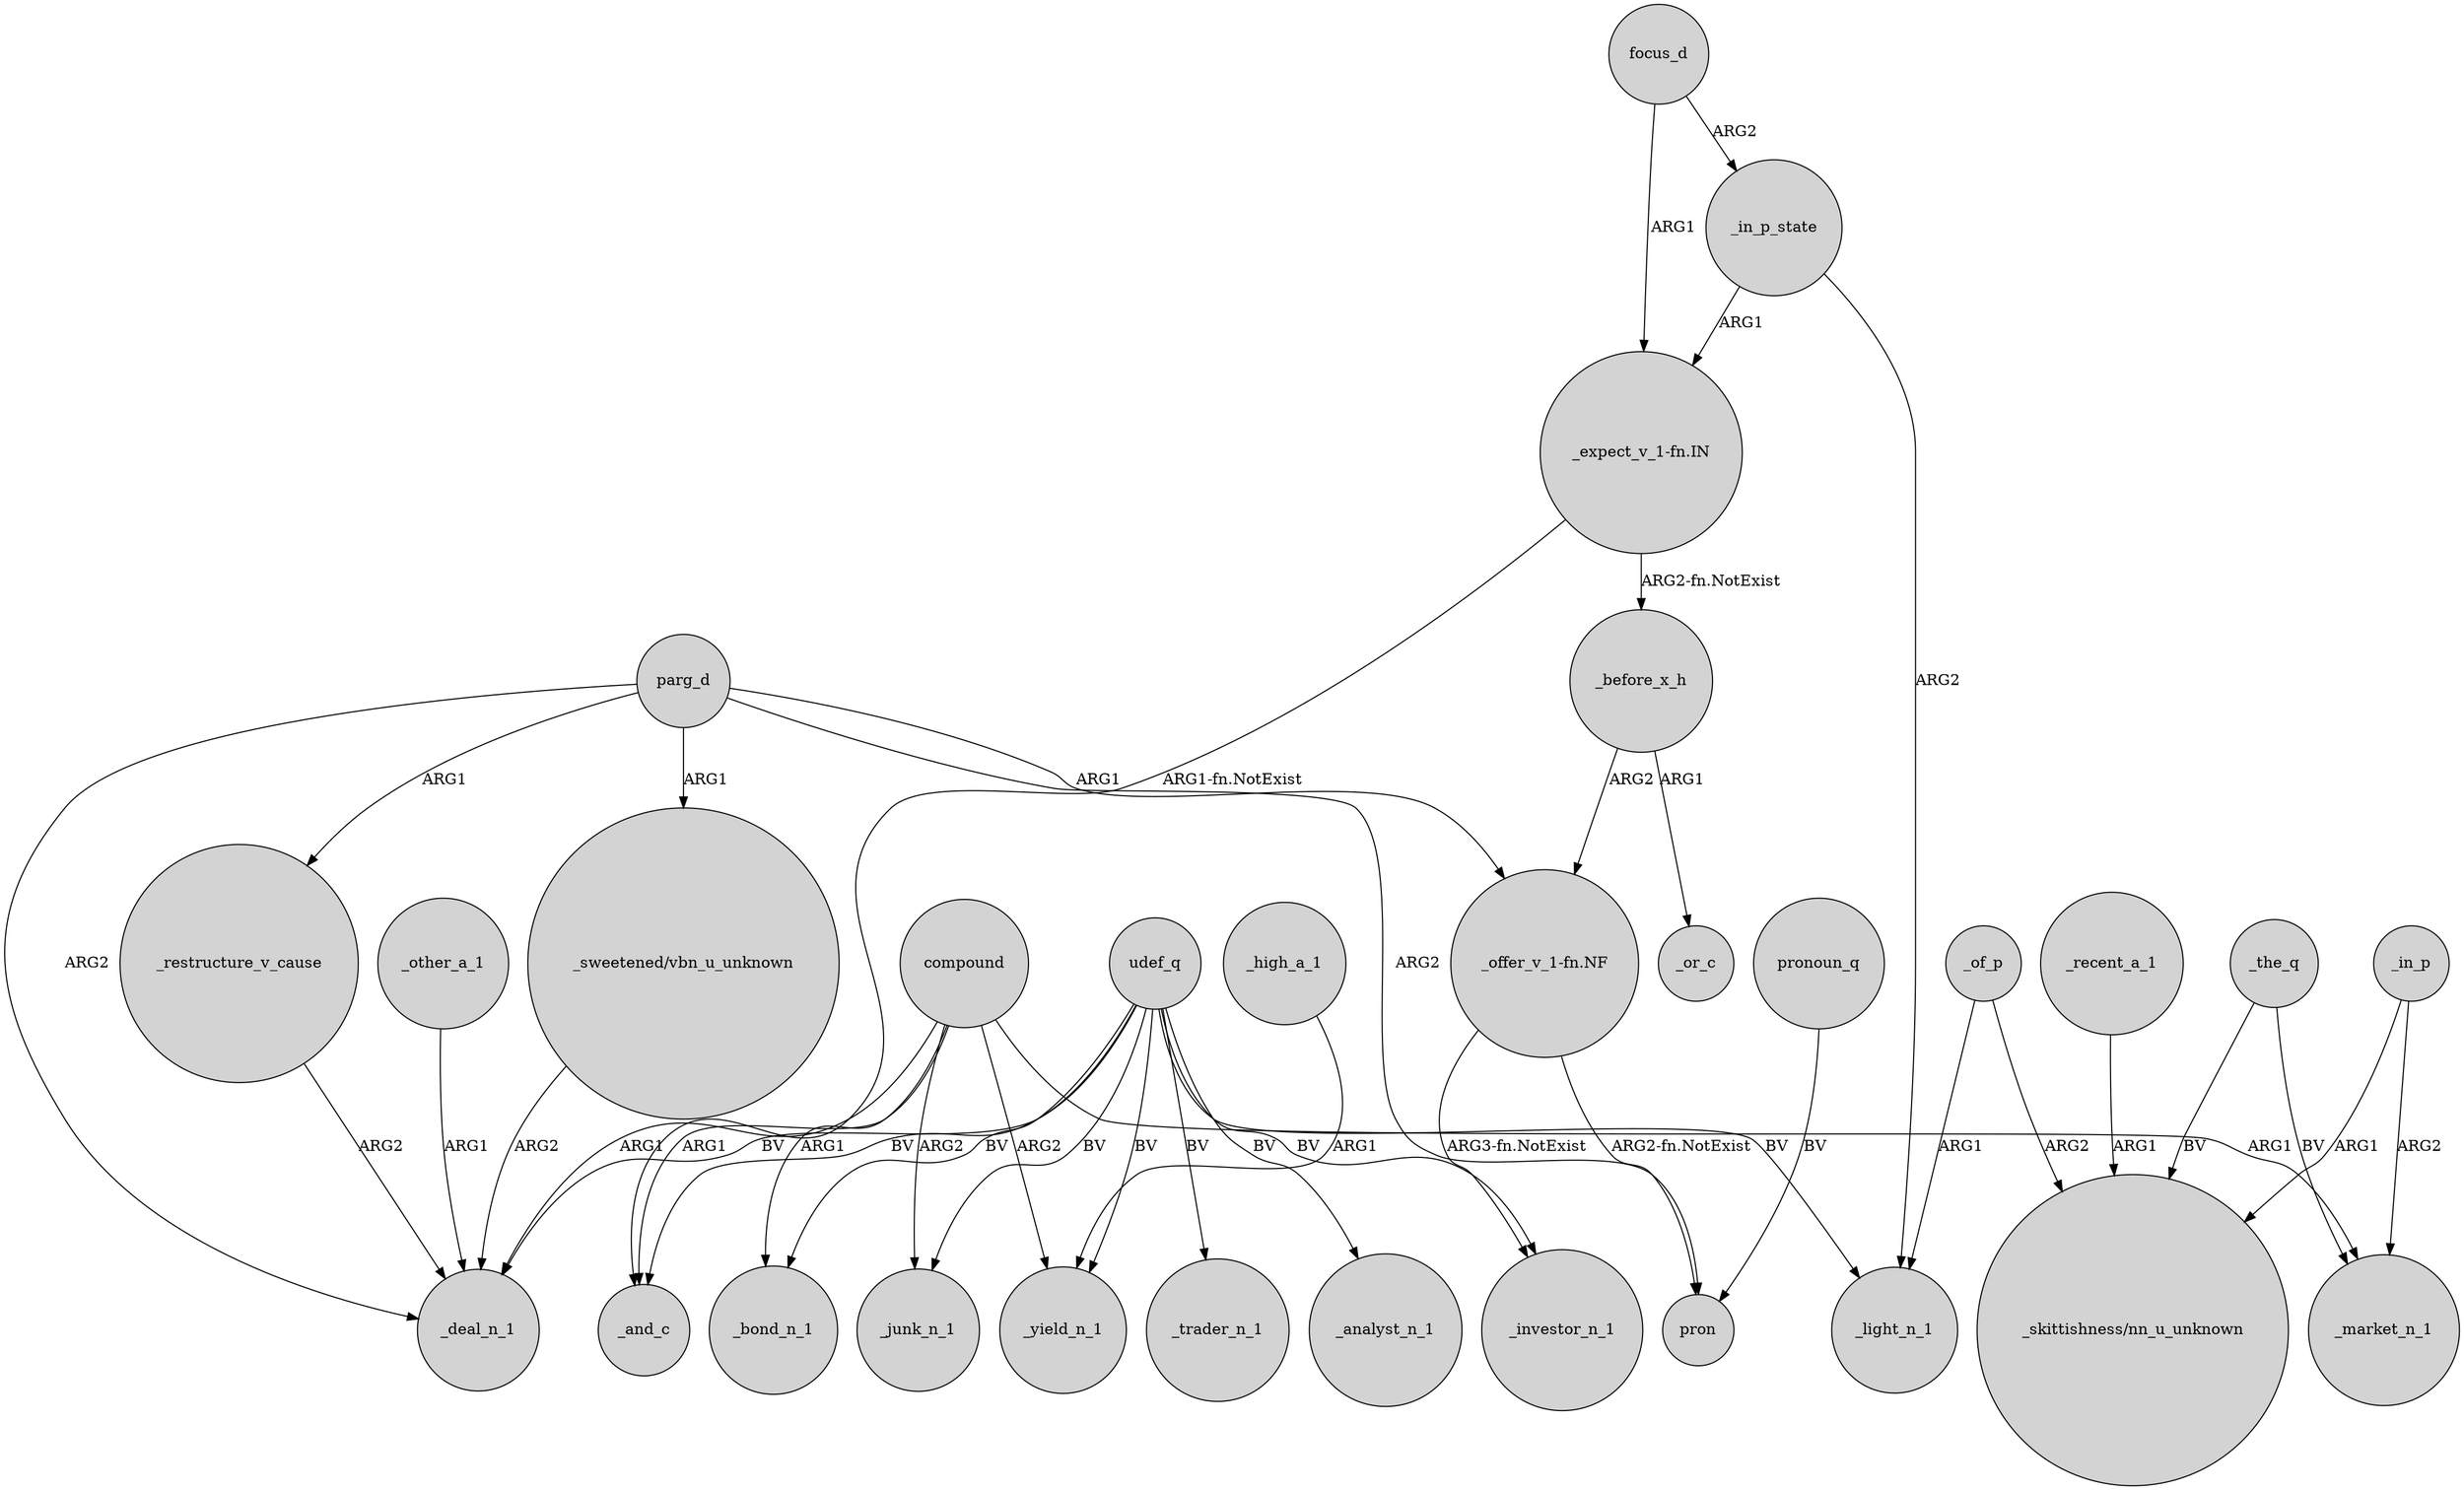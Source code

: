 digraph {
	node [shape=circle style=filled]
	"_offer_v_1-fn.NF" -> _investor_n_1 [label="ARG3-fn.NotExist"]
	_before_x_h -> _or_c [label=ARG1]
	compound -> _deal_n_1 [label=ARG1]
	udef_q -> _investor_n_1 [label=BV]
	udef_q -> _trader_n_1 [label=BV]
	focus_d -> _in_p_state [label=ARG2]
	compound -> _bond_n_1 [label=ARG1]
	parg_d -> "_sweetened/vbn_u_unknown" [label=ARG1]
	_before_x_h -> "_offer_v_1-fn.NF" [label=ARG2]
	compound -> _junk_n_1 [label=ARG2]
	_recent_a_1 -> "_skittishness/nn_u_unknown" [label=ARG1]
	_restructure_v_cause -> _deal_n_1 [label=ARG2]
	"_expect_v_1-fn.IN" -> _and_c [label="ARG1-fn.NotExist"]
	parg_d -> pron [label=ARG2]
	_in_p -> "_skittishness/nn_u_unknown" [label=ARG1]
	udef_q -> _junk_n_1 [label=BV]
	focus_d -> "_expect_v_1-fn.IN" [label=ARG1]
	pronoun_q -> pron [label=BV]
	udef_q -> _bond_n_1 [label=BV]
	_of_p -> "_skittishness/nn_u_unknown" [label=ARG2]
	"_offer_v_1-fn.NF" -> pron [label="ARG2-fn.NotExist"]
	compound -> _and_c [label=ARG1]
	_in_p_state -> _light_n_1 [label=ARG2]
	_in_p_state -> "_expect_v_1-fn.IN" [label=ARG1]
	_high_a_1 -> _yield_n_1 [label=ARG1]
	parg_d -> _deal_n_1 [label=ARG2]
	udef_q -> _deal_n_1 [label=BV]
	_in_p -> _market_n_1 [label=ARG2]
	_the_q -> "_skittishness/nn_u_unknown" [label=BV]
	udef_q -> _analyst_n_1 [label=BV]
	compound -> _market_n_1 [label=ARG1]
	_of_p -> _light_n_1 [label=ARG1]
	_other_a_1 -> _deal_n_1 [label=ARG1]
	_the_q -> _market_n_1 [label=BV]
	compound -> _yield_n_1 [label=ARG2]
	udef_q -> _and_c [label=BV]
	"_sweetened/vbn_u_unknown" -> _deal_n_1 [label=ARG2]
	parg_d -> _restructure_v_cause [label=ARG1]
	"_expect_v_1-fn.IN" -> _before_x_h [label="ARG2-fn.NotExist"]
	udef_q -> _yield_n_1 [label=BV]
	parg_d -> "_offer_v_1-fn.NF" [label=ARG1]
	udef_q -> _light_n_1 [label=BV]
}
